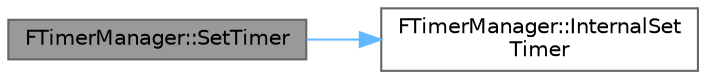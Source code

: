 digraph "FTimerManager::SetTimer"
{
 // INTERACTIVE_SVG=YES
 // LATEX_PDF_SIZE
  bgcolor="transparent";
  edge [fontname=Helvetica,fontsize=10,labelfontname=Helvetica,labelfontsize=10];
  node [fontname=Helvetica,fontsize=10,shape=box,height=0.2,width=0.4];
  rankdir="LR";
  Node1 [id="Node000001",label="FTimerManager::SetTimer",height=0.2,width=0.4,color="gray40", fillcolor="grey60", style="filled", fontcolor="black",tooltip="Version that takes a dynamic delegate (e.g."];
  Node1 -> Node2 [id="edge1_Node000001_Node000002",color="steelblue1",style="solid",tooltip=" "];
  Node2 [id="Node000002",label="FTimerManager::InternalSet\lTimer",height=0.2,width=0.4,color="grey40", fillcolor="white", style="filled",URL="$d7/dea/classFTimerManager.html#adaa57f6d03cb591f2ea77f1850cc4356",tooltip=" "];
}
